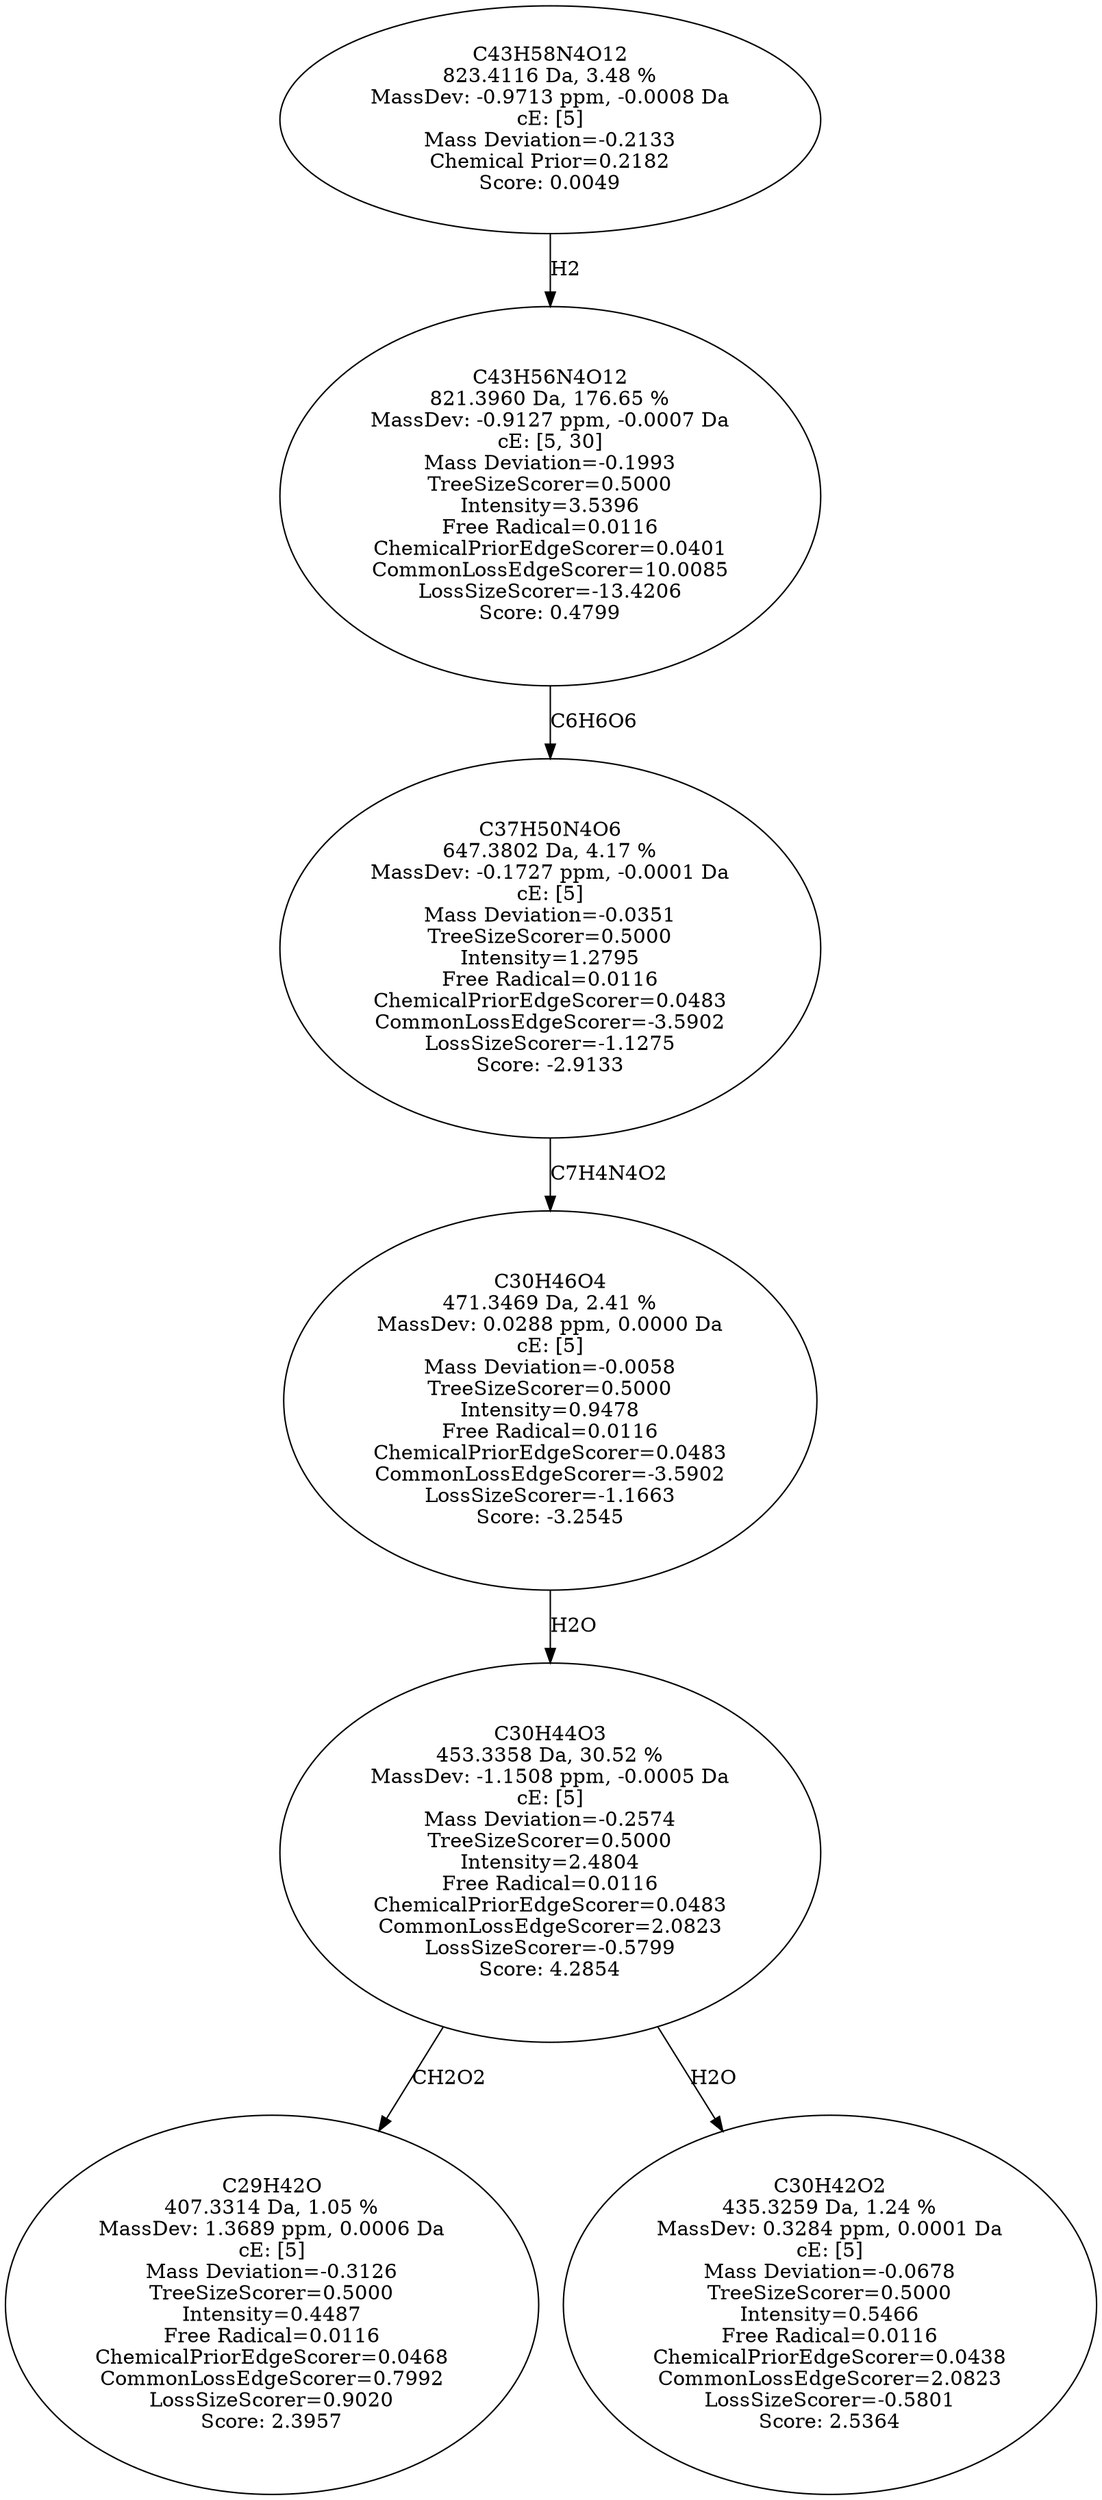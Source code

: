 strict digraph {
v1 [label="C29H42O\n407.3314 Da, 1.05 %\nMassDev: 1.3689 ppm, 0.0006 Da\ncE: [5]\nMass Deviation=-0.3126\nTreeSizeScorer=0.5000\nIntensity=0.4487\nFree Radical=0.0116\nChemicalPriorEdgeScorer=0.0468\nCommonLossEdgeScorer=0.7992\nLossSizeScorer=0.9020\nScore: 2.3957"];
v2 [label="C30H42O2\n435.3259 Da, 1.24 %\nMassDev: 0.3284 ppm, 0.0001 Da\ncE: [5]\nMass Deviation=-0.0678\nTreeSizeScorer=0.5000\nIntensity=0.5466\nFree Radical=0.0116\nChemicalPriorEdgeScorer=0.0438\nCommonLossEdgeScorer=2.0823\nLossSizeScorer=-0.5801\nScore: 2.5364"];
v3 [label="C30H44O3\n453.3358 Da, 30.52 %\nMassDev: -1.1508 ppm, -0.0005 Da\ncE: [5]\nMass Deviation=-0.2574\nTreeSizeScorer=0.5000\nIntensity=2.4804\nFree Radical=0.0116\nChemicalPriorEdgeScorer=0.0483\nCommonLossEdgeScorer=2.0823\nLossSizeScorer=-0.5799\nScore: 4.2854"];
v4 [label="C30H46O4\n471.3469 Da, 2.41 %\nMassDev: 0.0288 ppm, 0.0000 Da\ncE: [5]\nMass Deviation=-0.0058\nTreeSizeScorer=0.5000\nIntensity=0.9478\nFree Radical=0.0116\nChemicalPriorEdgeScorer=0.0483\nCommonLossEdgeScorer=-3.5902\nLossSizeScorer=-1.1663\nScore: -3.2545"];
v5 [label="C37H50N4O6\n647.3802 Da, 4.17 %\nMassDev: -0.1727 ppm, -0.0001 Da\ncE: [5]\nMass Deviation=-0.0351\nTreeSizeScorer=0.5000\nIntensity=1.2795\nFree Radical=0.0116\nChemicalPriorEdgeScorer=0.0483\nCommonLossEdgeScorer=-3.5902\nLossSizeScorer=-1.1275\nScore: -2.9133"];
v6 [label="C43H56N4O12\n821.3960 Da, 176.65 %\nMassDev: -0.9127 ppm, -0.0007 Da\ncE: [5, 30]\nMass Deviation=-0.1993\nTreeSizeScorer=0.5000\nIntensity=3.5396\nFree Radical=0.0116\nChemicalPriorEdgeScorer=0.0401\nCommonLossEdgeScorer=10.0085\nLossSizeScorer=-13.4206\nScore: 0.4799"];
v7 [label="C43H58N4O12\n823.4116 Da, 3.48 %\nMassDev: -0.9713 ppm, -0.0008 Da\ncE: [5]\nMass Deviation=-0.2133\nChemical Prior=0.2182\nScore: 0.0049"];
v3 -> v1 [label="CH2O2"];
v3 -> v2 [label="H2O"];
v4 -> v3 [label="H2O"];
v5 -> v4 [label="C7H4N4O2"];
v6 -> v5 [label="C6H6O6"];
v7 -> v6 [label="H2"];
}